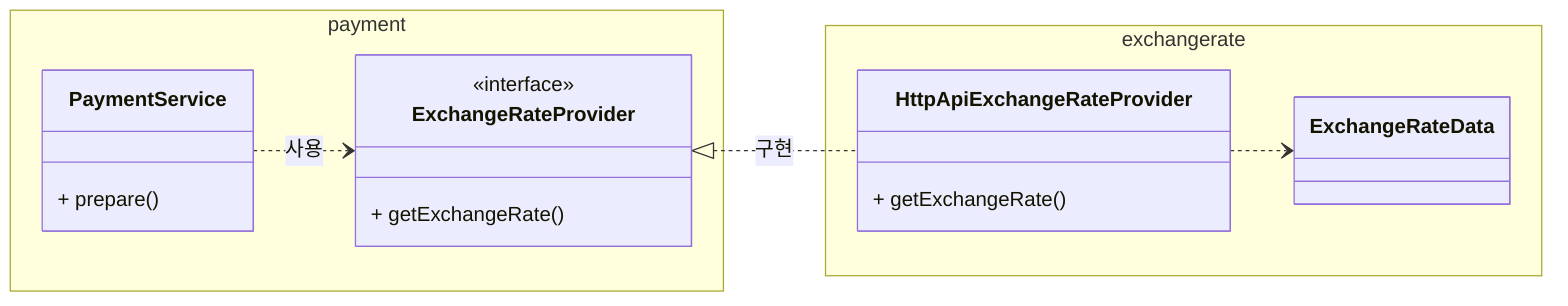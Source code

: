 classDiagram
    direction LR

    namespace payment {
        class PaymentService {
            + prepare()
        }

        class ExchangeRateProvider {
            <<interface>>
            + getExchangeRate()
        }
    }

    namespace exchangerate {
        class HttpApiExchangeRateProvider {
            + getExchangeRate()
        }

        class ExchangeRateData {
        }
    }

    PaymentService ..> ExchangeRateProvider: 사용
    ExchangeRateProvider <|.. HttpApiExchangeRateProvider: 구현
    HttpApiExchangeRateProvider ..> ExchangeRateData